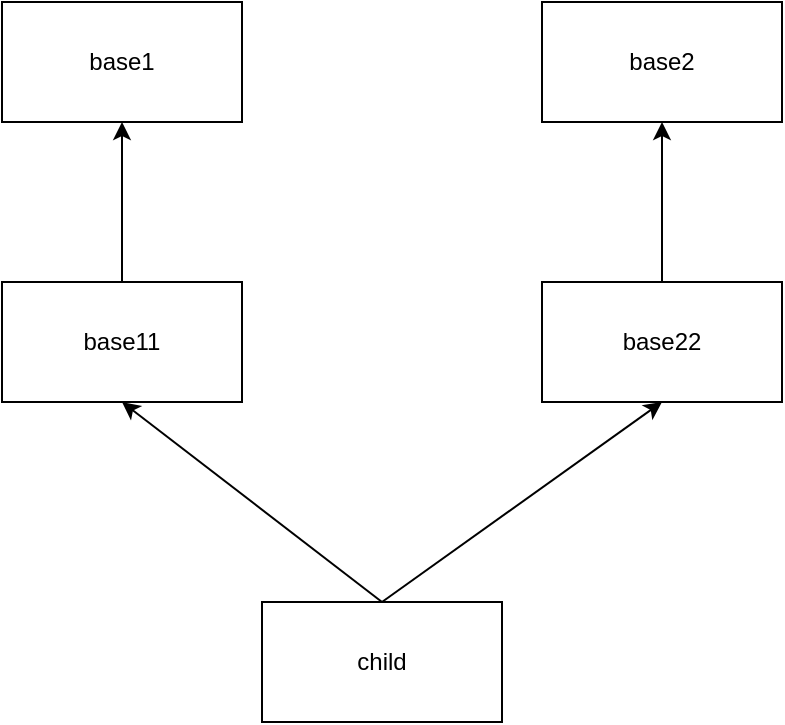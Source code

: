 <mxfile version="12.8.2" type="github"><diagram id="pH58iljbNW91_XA20jDl" name="第 1 页"><mxGraphModel dx="1106" dy="702" grid="1" gridSize="10" guides="1" tooltips="1" connect="1" arrows="1" fold="1" page="1" pageScale="1" pageWidth="827" pageHeight="1169" math="0" shadow="0"><root><mxCell id="0"/><mxCell id="1" parent="0"/><mxCell id="U8XFKmEfSp6W77oONbZm-3" value="" style="edgeStyle=orthogonalEdgeStyle;rounded=0;orthogonalLoop=1;jettySize=auto;html=1;" edge="1" parent="1" source="U8XFKmEfSp6W77oONbZm-1" target="U8XFKmEfSp6W77oONbZm-2"><mxGeometry relative="1" as="geometry"/></mxCell><mxCell id="U8XFKmEfSp6W77oONbZm-1" value="base11" style="rounded=0;whiteSpace=wrap;html=1;" vertex="1" parent="1"><mxGeometry x="70" y="160" width="120" height="60" as="geometry"/></mxCell><mxCell id="U8XFKmEfSp6W77oONbZm-2" value="base1" style="rounded=0;whiteSpace=wrap;html=1;" vertex="1" parent="1"><mxGeometry x="70" y="20" width="120" height="60" as="geometry"/></mxCell><mxCell id="U8XFKmEfSp6W77oONbZm-4" value="" style="edgeStyle=orthogonalEdgeStyle;rounded=0;orthogonalLoop=1;jettySize=auto;html=1;" edge="1" source="U8XFKmEfSp6W77oONbZm-5" target="U8XFKmEfSp6W77oONbZm-6" parent="1"><mxGeometry relative="1" as="geometry"/></mxCell><mxCell id="U8XFKmEfSp6W77oONbZm-5" value="base22" style="rounded=0;whiteSpace=wrap;html=1;" vertex="1" parent="1"><mxGeometry x="340" y="160" width="120" height="60" as="geometry"/></mxCell><mxCell id="U8XFKmEfSp6W77oONbZm-6" value="base2" style="rounded=0;whiteSpace=wrap;html=1;" vertex="1" parent="1"><mxGeometry x="340" y="20" width="120" height="60" as="geometry"/></mxCell><mxCell id="U8XFKmEfSp6W77oONbZm-9" style="rounded=0;orthogonalLoop=1;jettySize=auto;html=1;exitX=0.5;exitY=0;exitDx=0;exitDy=0;entryX=0.5;entryY=1;entryDx=0;entryDy=0;" edge="1" parent="1" source="U8XFKmEfSp6W77oONbZm-7" target="U8XFKmEfSp6W77oONbZm-1"><mxGeometry relative="1" as="geometry"/></mxCell><mxCell id="U8XFKmEfSp6W77oONbZm-10" style="edgeStyle=none;rounded=0;orthogonalLoop=1;jettySize=auto;html=1;exitX=0.5;exitY=0;exitDx=0;exitDy=0;entryX=0.5;entryY=1;entryDx=0;entryDy=0;" edge="1" parent="1" source="U8XFKmEfSp6W77oONbZm-7" target="U8XFKmEfSp6W77oONbZm-5"><mxGeometry relative="1" as="geometry"/></mxCell><mxCell id="U8XFKmEfSp6W77oONbZm-7" value="child" style="rounded=0;whiteSpace=wrap;html=1;" vertex="1" parent="1"><mxGeometry x="200" y="320" width="120" height="60" as="geometry"/></mxCell></root></mxGraphModel></diagram></mxfile>